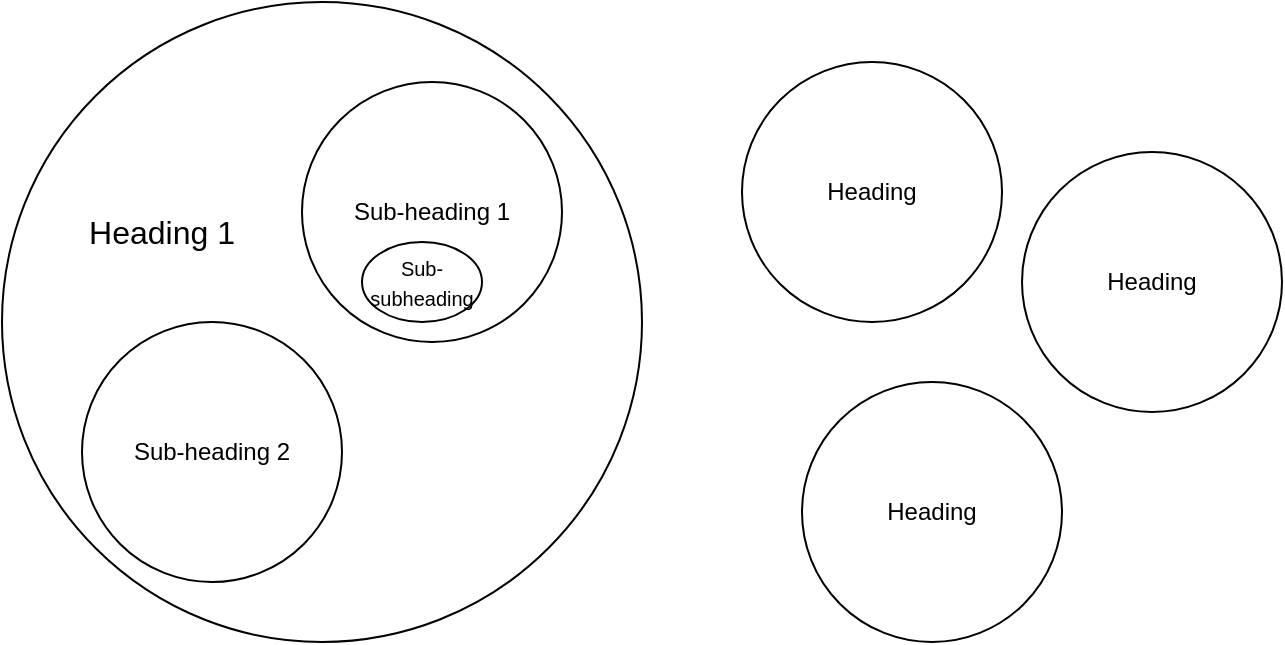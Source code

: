 <mxfile version="22.0.0" type="device">
  <diagram id="7kWuOk1LWORHG97-ZrQI" name="Page-1">
    <mxGraphModel dx="880" dy="551" grid="1" gridSize="10" guides="1" tooltips="1" connect="1" arrows="1" fold="1" page="1" pageScale="1" pageWidth="850" pageHeight="1100" math="0" shadow="0">
      <root>
        <mxCell id="0" />
        <mxCell id="1" parent="0" />
        <mxCell id="Ja7025ez9XTsAeeHThh5-1" value="" style="ellipse;whiteSpace=wrap;html=1;aspect=fixed;" parent="1" vertex="1">
          <mxGeometry x="160" y="40" width="320" height="320" as="geometry" />
        </mxCell>
        <mxCell id="Ja7025ez9XTsAeeHThh5-2" value="Heading" style="ellipse;whiteSpace=wrap;html=1;aspect=fixed;" parent="1" vertex="1">
          <mxGeometry x="530" y="70" width="130" height="130" as="geometry" />
        </mxCell>
        <mxCell id="Ja7025ez9XTsAeeHThh5-4" value="Heading" style="ellipse;whiteSpace=wrap;html=1;aspect=fixed;" parent="1" vertex="1">
          <mxGeometry x="560" y="230" width="130" height="130" as="geometry" />
        </mxCell>
        <mxCell id="Ja7025ez9XTsAeeHThh5-5" value="Heading" style="ellipse;whiteSpace=wrap;html=1;aspect=fixed;" parent="1" vertex="1">
          <mxGeometry x="670" y="115" width="130" height="130" as="geometry" />
        </mxCell>
        <mxCell id="Ja7025ez9XTsAeeHThh5-6" value="Sub-heading 2" style="ellipse;whiteSpace=wrap;html=1;aspect=fixed;" parent="1" vertex="1">
          <mxGeometry x="200" y="200" width="130" height="130" as="geometry" />
        </mxCell>
        <mxCell id="Ja7025ez9XTsAeeHThh5-7" value="Sub-heading 1" style="ellipse;whiteSpace=wrap;html=1;aspect=fixed;" parent="1" vertex="1">
          <mxGeometry x="310" y="80" width="130" height="130" as="geometry" />
        </mxCell>
        <mxCell id="Ja7025ez9XTsAeeHThh5-8" value="&lt;font style=&quot;font-size: 16px;&quot;&gt;Heading 1&lt;/font&gt;" style="text;html=1;strokeColor=none;fillColor=none;align=center;verticalAlign=middle;whiteSpace=wrap;rounded=0;" parent="1" vertex="1">
          <mxGeometry x="200" y="140" width="80" height="30" as="geometry" />
        </mxCell>
        <mxCell id="Ja7025ez9XTsAeeHThh5-9" value="&lt;font style=&quot;font-size: 10px;&quot;&gt;Sub-subheading&lt;/font&gt;" style="ellipse;whiteSpace=wrap;html=1;" parent="1" vertex="1">
          <mxGeometry x="340" y="160" width="60" height="40" as="geometry" />
        </mxCell>
      </root>
    </mxGraphModel>
  </diagram>
</mxfile>
